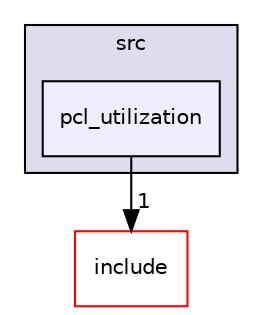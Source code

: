 digraph "D:/Projects/hull-abstraction/ros/src/hull_abstraction/src/pcl_utilization" {
  compound=true
  node [ fontsize="10", fontname="Helvetica"];
  edge [ labelfontsize="10", labelfontname="Helvetica"];
  subgraph clusterdir_ad7940958c09a400c925d032b2c617d4 {
    graph [ bgcolor="#ddddee", pencolor="black", label="src" fontname="Helvetica", fontsize="10", URL="dir_ad7940958c09a400c925d032b2c617d4.html"]
  dir_c99e516405578a203dd31766d637c361 [shape=box, label="pcl_utilization", style="filled", fillcolor="#eeeeff", pencolor="black", URL="dir_c99e516405578a203dd31766d637c361.html"];
  }
  dir_2132a1baf316c08cc1080432d0b1741e [shape=box label="include" fillcolor="white" style="filled" color="red" URL="dir_2132a1baf316c08cc1080432d0b1741e.html"];
  dir_c99e516405578a203dd31766d637c361->dir_2132a1baf316c08cc1080432d0b1741e [headlabel="1", labeldistance=1.5 headhref="dir_000015_000006.html"];
}
